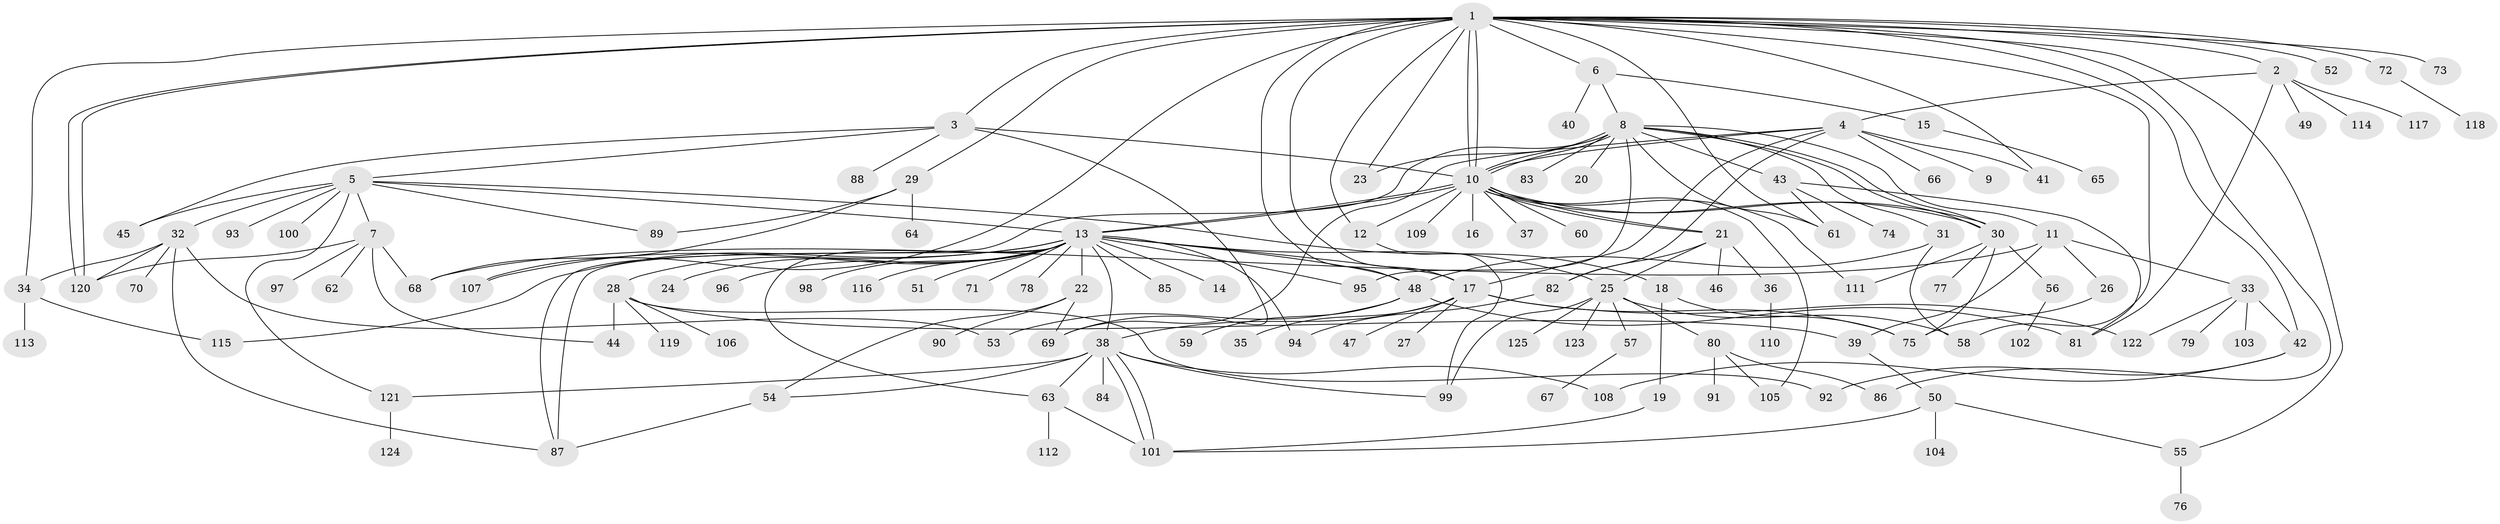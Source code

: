 // coarse degree distribution, {31: 0.010309278350515464, 5: 0.030927835051546393, 4: 0.07216494845360824, 7: 0.030927835051546393, 9: 0.030927835051546393, 3: 0.13402061855670103, 14: 0.010309278350515464, 8: 0.020618556701030927, 2: 0.16494845360824742, 23: 0.010309278350515464, 1: 0.4639175257731959, 11: 0.010309278350515464, 6: 0.010309278350515464}
// Generated by graph-tools (version 1.1) at 2025/41/03/06/25 10:41:50]
// undirected, 125 vertices, 191 edges
graph export_dot {
graph [start="1"]
  node [color=gray90,style=filled];
  1;
  2;
  3;
  4;
  5;
  6;
  7;
  8;
  9;
  10;
  11;
  12;
  13;
  14;
  15;
  16;
  17;
  18;
  19;
  20;
  21;
  22;
  23;
  24;
  25;
  26;
  27;
  28;
  29;
  30;
  31;
  32;
  33;
  34;
  35;
  36;
  37;
  38;
  39;
  40;
  41;
  42;
  43;
  44;
  45;
  46;
  47;
  48;
  49;
  50;
  51;
  52;
  53;
  54;
  55;
  56;
  57;
  58;
  59;
  60;
  61;
  62;
  63;
  64;
  65;
  66;
  67;
  68;
  69;
  70;
  71;
  72;
  73;
  74;
  75;
  76;
  77;
  78;
  79;
  80;
  81;
  82;
  83;
  84;
  85;
  86;
  87;
  88;
  89;
  90;
  91;
  92;
  93;
  94;
  95;
  96;
  97;
  98;
  99;
  100;
  101;
  102;
  103;
  104;
  105;
  106;
  107;
  108;
  109;
  110;
  111;
  112;
  113;
  114;
  115;
  116;
  117;
  118;
  119;
  120;
  121;
  122;
  123;
  124;
  125;
  1 -- 2;
  1 -- 3;
  1 -- 6;
  1 -- 10;
  1 -- 10;
  1 -- 12;
  1 -- 17;
  1 -- 23;
  1 -- 29;
  1 -- 34;
  1 -- 41;
  1 -- 42;
  1 -- 48;
  1 -- 52;
  1 -- 55;
  1 -- 58;
  1 -- 61;
  1 -- 72;
  1 -- 73;
  1 -- 86;
  1 -- 107;
  1 -- 120;
  1 -- 120;
  2 -- 4;
  2 -- 49;
  2 -- 81;
  2 -- 114;
  2 -- 117;
  3 -- 5;
  3 -- 10;
  3 -- 45;
  3 -- 69;
  3 -- 88;
  4 -- 9;
  4 -- 10;
  4 -- 17;
  4 -- 41;
  4 -- 66;
  4 -- 69;
  4 -- 82;
  5 -- 7;
  5 -- 13;
  5 -- 18;
  5 -- 32;
  5 -- 45;
  5 -- 89;
  5 -- 93;
  5 -- 100;
  5 -- 121;
  6 -- 8;
  6 -- 15;
  6 -- 40;
  7 -- 44;
  7 -- 62;
  7 -- 68;
  7 -- 97;
  7 -- 120;
  8 -- 10;
  8 -- 10;
  8 -- 11;
  8 -- 20;
  8 -- 23;
  8 -- 30;
  8 -- 30;
  8 -- 31;
  8 -- 43;
  8 -- 61;
  8 -- 83;
  8 -- 87;
  8 -- 95;
  10 -- 12;
  10 -- 13;
  10 -- 13;
  10 -- 16;
  10 -- 21;
  10 -- 21;
  10 -- 30;
  10 -- 30;
  10 -- 37;
  10 -- 60;
  10 -- 105;
  10 -- 109;
  10 -- 111;
  11 -- 26;
  11 -- 33;
  11 -- 39;
  11 -- 68;
  12 -- 99;
  13 -- 14;
  13 -- 17;
  13 -- 22;
  13 -- 24;
  13 -- 25;
  13 -- 28;
  13 -- 38;
  13 -- 48;
  13 -- 51;
  13 -- 63;
  13 -- 71;
  13 -- 78;
  13 -- 85;
  13 -- 87;
  13 -- 94;
  13 -- 95;
  13 -- 96;
  13 -- 98;
  13 -- 107;
  13 -- 115;
  13 -- 116;
  15 -- 65;
  17 -- 27;
  17 -- 35;
  17 -- 38;
  17 -- 47;
  17 -- 75;
  17 -- 122;
  18 -- 19;
  18 -- 75;
  19 -- 101;
  21 -- 25;
  21 -- 36;
  21 -- 46;
  21 -- 82;
  22 -- 54;
  22 -- 69;
  22 -- 90;
  25 -- 57;
  25 -- 58;
  25 -- 80;
  25 -- 99;
  25 -- 123;
  25 -- 125;
  26 -- 75;
  28 -- 39;
  28 -- 44;
  28 -- 92;
  28 -- 106;
  28 -- 119;
  29 -- 64;
  29 -- 68;
  29 -- 89;
  30 -- 56;
  30 -- 75;
  30 -- 77;
  30 -- 111;
  31 -- 48;
  31 -- 58;
  32 -- 34;
  32 -- 53;
  32 -- 70;
  32 -- 87;
  32 -- 120;
  33 -- 42;
  33 -- 79;
  33 -- 103;
  33 -- 122;
  34 -- 113;
  34 -- 115;
  36 -- 110;
  38 -- 54;
  38 -- 63;
  38 -- 84;
  38 -- 99;
  38 -- 101;
  38 -- 101;
  38 -- 108;
  38 -- 121;
  39 -- 50;
  42 -- 92;
  42 -- 108;
  43 -- 61;
  43 -- 74;
  43 -- 81;
  48 -- 53;
  48 -- 59;
  48 -- 81;
  50 -- 55;
  50 -- 101;
  50 -- 104;
  54 -- 87;
  55 -- 76;
  56 -- 102;
  57 -- 67;
  63 -- 101;
  63 -- 112;
  72 -- 118;
  80 -- 86;
  80 -- 91;
  80 -- 105;
  82 -- 94;
  121 -- 124;
}
